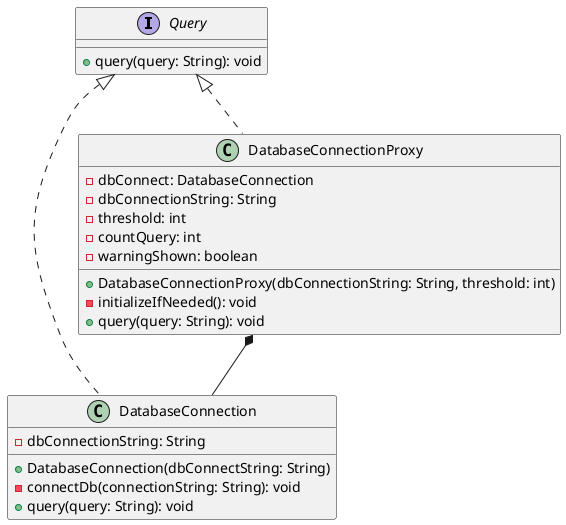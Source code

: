 @startuml

interface Query {
    +query(query: String): void
}

class DatabaseConnection {
    -dbConnectionString: String
    +DatabaseConnection(dbConnectString: String)
    -connectDb(connectionString: String): void
    +query(query: String): void
}

class DatabaseConnectionProxy {
    -dbConnect: DatabaseConnection
    -dbConnectionString: String
    -threshold: int
    -countQuery: int
    -warningShown: boolean
    +DatabaseConnectionProxy(dbConnectionString: String, threshold: int)
    -initializeIfNeeded(): void
    +query(query: String): void
}


Query <|.. DatabaseConnection
Query <|.. DatabaseConnectionProxy
DatabaseConnectionProxy *-- DatabaseConnection

@enduml
